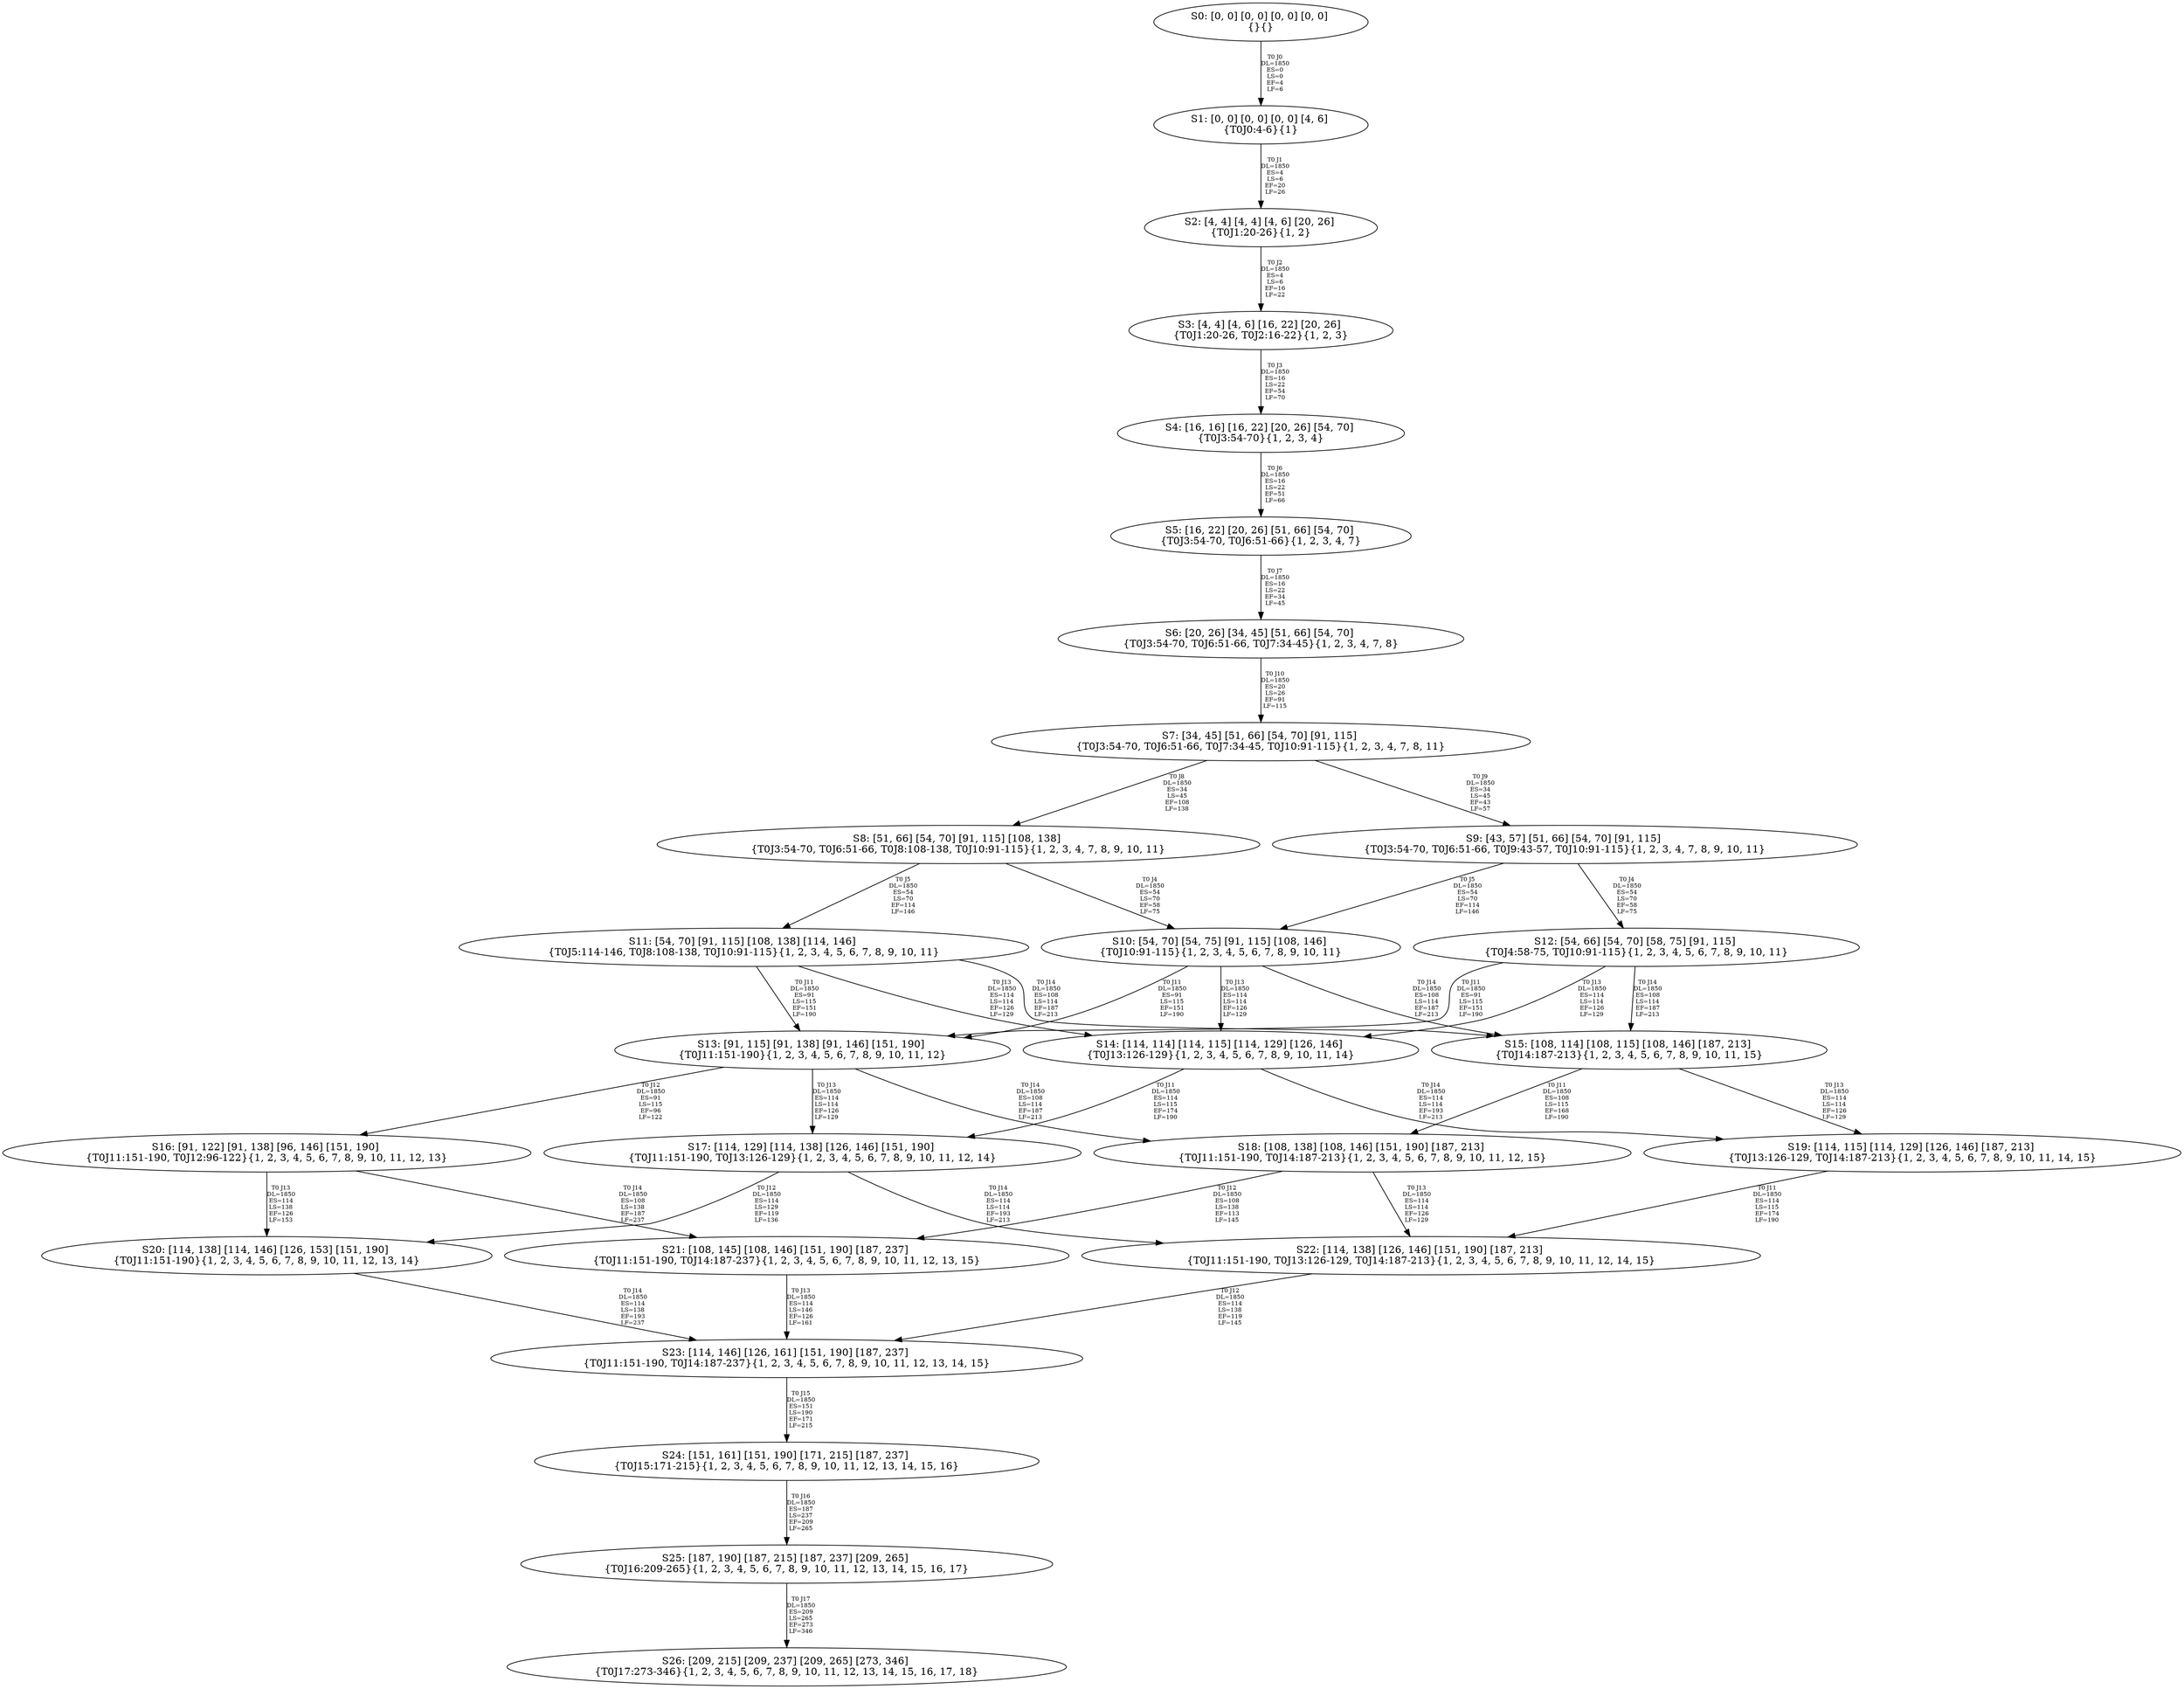 digraph {
	S0[label="S0: [0, 0] [0, 0] [0, 0] [0, 0] \n{}{}"];
	S1[label="S1: [0, 0] [0, 0] [0, 0] [4, 6] \n{T0J0:4-6}{1}"];
	S2[label="S2: [4, 4] [4, 4] [4, 6] [20, 26] \n{T0J1:20-26}{1, 2}"];
	S3[label="S3: [4, 4] [4, 6] [16, 22] [20, 26] \n{T0J1:20-26, T0J2:16-22}{1, 2, 3}"];
	S4[label="S4: [16, 16] [16, 22] [20, 26] [54, 70] \n{T0J3:54-70}{1, 2, 3, 4}"];
	S5[label="S5: [16, 22] [20, 26] [51, 66] [54, 70] \n{T0J3:54-70, T0J6:51-66}{1, 2, 3, 4, 7}"];
	S6[label="S6: [20, 26] [34, 45] [51, 66] [54, 70] \n{T0J3:54-70, T0J6:51-66, T0J7:34-45}{1, 2, 3, 4, 7, 8}"];
	S7[label="S7: [34, 45] [51, 66] [54, 70] [91, 115] \n{T0J3:54-70, T0J6:51-66, T0J7:34-45, T0J10:91-115}{1, 2, 3, 4, 7, 8, 11}"];
	S8[label="S8: [51, 66] [54, 70] [91, 115] [108, 138] \n{T0J3:54-70, T0J6:51-66, T0J8:108-138, T0J10:91-115}{1, 2, 3, 4, 7, 8, 9, 10, 11}"];
	S9[label="S9: [43, 57] [51, 66] [54, 70] [91, 115] \n{T0J3:54-70, T0J6:51-66, T0J9:43-57, T0J10:91-115}{1, 2, 3, 4, 7, 8, 9, 10, 11}"];
	S10[label="S10: [54, 70] [54, 75] [91, 115] [108, 146] \n{T0J10:91-115}{1, 2, 3, 4, 5, 6, 7, 8, 9, 10, 11}"];
	S11[label="S11: [54, 70] [91, 115] [108, 138] [114, 146] \n{T0J5:114-146, T0J8:108-138, T0J10:91-115}{1, 2, 3, 4, 5, 6, 7, 8, 9, 10, 11}"];
	S12[label="S12: [54, 66] [54, 70] [58, 75] [91, 115] \n{T0J4:58-75, T0J10:91-115}{1, 2, 3, 4, 5, 6, 7, 8, 9, 10, 11}"];
	S13[label="S13: [91, 115] [91, 138] [91, 146] [151, 190] \n{T0J11:151-190}{1, 2, 3, 4, 5, 6, 7, 8, 9, 10, 11, 12}"];
	S14[label="S14: [114, 114] [114, 115] [114, 129] [126, 146] \n{T0J13:126-129}{1, 2, 3, 4, 5, 6, 7, 8, 9, 10, 11, 14}"];
	S15[label="S15: [108, 114] [108, 115] [108, 146] [187, 213] \n{T0J14:187-213}{1, 2, 3, 4, 5, 6, 7, 8, 9, 10, 11, 15}"];
	S16[label="S16: [91, 122] [91, 138] [96, 146] [151, 190] \n{T0J11:151-190, T0J12:96-122}{1, 2, 3, 4, 5, 6, 7, 8, 9, 10, 11, 12, 13}"];
	S17[label="S17: [114, 129] [114, 138] [126, 146] [151, 190] \n{T0J11:151-190, T0J13:126-129}{1, 2, 3, 4, 5, 6, 7, 8, 9, 10, 11, 12, 14}"];
	S18[label="S18: [108, 138] [108, 146] [151, 190] [187, 213] \n{T0J11:151-190, T0J14:187-213}{1, 2, 3, 4, 5, 6, 7, 8, 9, 10, 11, 12, 15}"];
	S19[label="S19: [114, 115] [114, 129] [126, 146] [187, 213] \n{T0J13:126-129, T0J14:187-213}{1, 2, 3, 4, 5, 6, 7, 8, 9, 10, 11, 14, 15}"];
	S20[label="S20: [114, 138] [114, 146] [126, 153] [151, 190] \n{T0J11:151-190}{1, 2, 3, 4, 5, 6, 7, 8, 9, 10, 11, 12, 13, 14}"];
	S21[label="S21: [108, 145] [108, 146] [151, 190] [187, 237] \n{T0J11:151-190, T0J14:187-237}{1, 2, 3, 4, 5, 6, 7, 8, 9, 10, 11, 12, 13, 15}"];
	S22[label="S22: [114, 138] [126, 146] [151, 190] [187, 213] \n{T0J11:151-190, T0J13:126-129, T0J14:187-213}{1, 2, 3, 4, 5, 6, 7, 8, 9, 10, 11, 12, 14, 15}"];
	S23[label="S23: [114, 146] [126, 161] [151, 190] [187, 237] \n{T0J11:151-190, T0J14:187-237}{1, 2, 3, 4, 5, 6, 7, 8, 9, 10, 11, 12, 13, 14, 15}"];
	S24[label="S24: [151, 161] [151, 190] [171, 215] [187, 237] \n{T0J15:171-215}{1, 2, 3, 4, 5, 6, 7, 8, 9, 10, 11, 12, 13, 14, 15, 16}"];
	S25[label="S25: [187, 190] [187, 215] [187, 237] [209, 265] \n{T0J16:209-265}{1, 2, 3, 4, 5, 6, 7, 8, 9, 10, 11, 12, 13, 14, 15, 16, 17}"];
	S26[label="S26: [209, 215] [209, 237] [209, 265] [273, 346] \n{T0J17:273-346}{1, 2, 3, 4, 5, 6, 7, 8, 9, 10, 11, 12, 13, 14, 15, 16, 17, 18}"];
	S0 -> S1[label="T0 J0\nDL=1850\nES=0\nLS=0\nEF=4\nLF=6",fontsize=8];
	S1 -> S2[label="T0 J1\nDL=1850\nES=4\nLS=6\nEF=20\nLF=26",fontsize=8];
	S2 -> S3[label="T0 J2\nDL=1850\nES=4\nLS=6\nEF=16\nLF=22",fontsize=8];
	S3 -> S4[label="T0 J3\nDL=1850\nES=16\nLS=22\nEF=54\nLF=70",fontsize=8];
	S4 -> S5[label="T0 J6\nDL=1850\nES=16\nLS=22\nEF=51\nLF=66",fontsize=8];
	S5 -> S6[label="T0 J7\nDL=1850\nES=16\nLS=22\nEF=34\nLF=45",fontsize=8];
	S6 -> S7[label="T0 J10\nDL=1850\nES=20\nLS=26\nEF=91\nLF=115",fontsize=8];
	S7 -> S8[label="T0 J8\nDL=1850\nES=34\nLS=45\nEF=108\nLF=138",fontsize=8];
	S7 -> S9[label="T0 J9\nDL=1850\nES=34\nLS=45\nEF=43\nLF=57",fontsize=8];
	S8 -> S10[label="T0 J4\nDL=1850\nES=54\nLS=70\nEF=58\nLF=75",fontsize=8];
	S8 -> S11[label="T0 J5\nDL=1850\nES=54\nLS=70\nEF=114\nLF=146",fontsize=8];
	S9 -> S12[label="T0 J4\nDL=1850\nES=54\nLS=70\nEF=58\nLF=75",fontsize=8];
	S9 -> S10[label="T0 J5\nDL=1850\nES=54\nLS=70\nEF=114\nLF=146",fontsize=8];
	S10 -> S13[label="T0 J11\nDL=1850\nES=91\nLS=115\nEF=151\nLF=190",fontsize=8];
	S10 -> S14[label="T0 J13\nDL=1850\nES=114\nLS=114\nEF=126\nLF=129",fontsize=8];
	S10 -> S15[label="T0 J14\nDL=1850\nES=108\nLS=114\nEF=187\nLF=213",fontsize=8];
	S11 -> S13[label="T0 J11\nDL=1850\nES=91\nLS=115\nEF=151\nLF=190",fontsize=8];
	S11 -> S14[label="T0 J13\nDL=1850\nES=114\nLS=114\nEF=126\nLF=129",fontsize=8];
	S11 -> S15[label="T0 J14\nDL=1850\nES=108\nLS=114\nEF=187\nLF=213",fontsize=8];
	S12 -> S13[label="T0 J11\nDL=1850\nES=91\nLS=115\nEF=151\nLF=190",fontsize=8];
	S12 -> S14[label="T0 J13\nDL=1850\nES=114\nLS=114\nEF=126\nLF=129",fontsize=8];
	S12 -> S15[label="T0 J14\nDL=1850\nES=108\nLS=114\nEF=187\nLF=213",fontsize=8];
	S13 -> S16[label="T0 J12\nDL=1850\nES=91\nLS=115\nEF=96\nLF=122",fontsize=8];
	S13 -> S17[label="T0 J13\nDL=1850\nES=114\nLS=114\nEF=126\nLF=129",fontsize=8];
	S13 -> S18[label="T0 J14\nDL=1850\nES=108\nLS=114\nEF=187\nLF=213",fontsize=8];
	S14 -> S17[label="T0 J11\nDL=1850\nES=114\nLS=115\nEF=174\nLF=190",fontsize=8];
	S14 -> S19[label="T0 J14\nDL=1850\nES=114\nLS=114\nEF=193\nLF=213",fontsize=8];
	S15 -> S18[label="T0 J11\nDL=1850\nES=108\nLS=115\nEF=168\nLF=190",fontsize=8];
	S15 -> S19[label="T0 J13\nDL=1850\nES=114\nLS=114\nEF=126\nLF=129",fontsize=8];
	S16 -> S20[label="T0 J13\nDL=1850\nES=114\nLS=138\nEF=126\nLF=153",fontsize=8];
	S16 -> S21[label="T0 J14\nDL=1850\nES=108\nLS=138\nEF=187\nLF=237",fontsize=8];
	S17 -> S20[label="T0 J12\nDL=1850\nES=114\nLS=129\nEF=119\nLF=136",fontsize=8];
	S17 -> S22[label="T0 J14\nDL=1850\nES=114\nLS=114\nEF=193\nLF=213",fontsize=8];
	S18 -> S21[label="T0 J12\nDL=1850\nES=108\nLS=138\nEF=113\nLF=145",fontsize=8];
	S18 -> S22[label="T0 J13\nDL=1850\nES=114\nLS=114\nEF=126\nLF=129",fontsize=8];
	S19 -> S22[label="T0 J11\nDL=1850\nES=114\nLS=115\nEF=174\nLF=190",fontsize=8];
	S20 -> S23[label="T0 J14\nDL=1850\nES=114\nLS=138\nEF=193\nLF=237",fontsize=8];
	S21 -> S23[label="T0 J13\nDL=1850\nES=114\nLS=146\nEF=126\nLF=161",fontsize=8];
	S22 -> S23[label="T0 J12\nDL=1850\nES=114\nLS=138\nEF=119\nLF=145",fontsize=8];
	S23 -> S24[label="T0 J15\nDL=1850\nES=151\nLS=190\nEF=171\nLF=215",fontsize=8];
	S24 -> S25[label="T0 J16\nDL=1850\nES=187\nLS=237\nEF=209\nLF=265",fontsize=8];
	S25 -> S26[label="T0 J17\nDL=1850\nES=209\nLS=265\nEF=273\nLF=346",fontsize=8];
}
